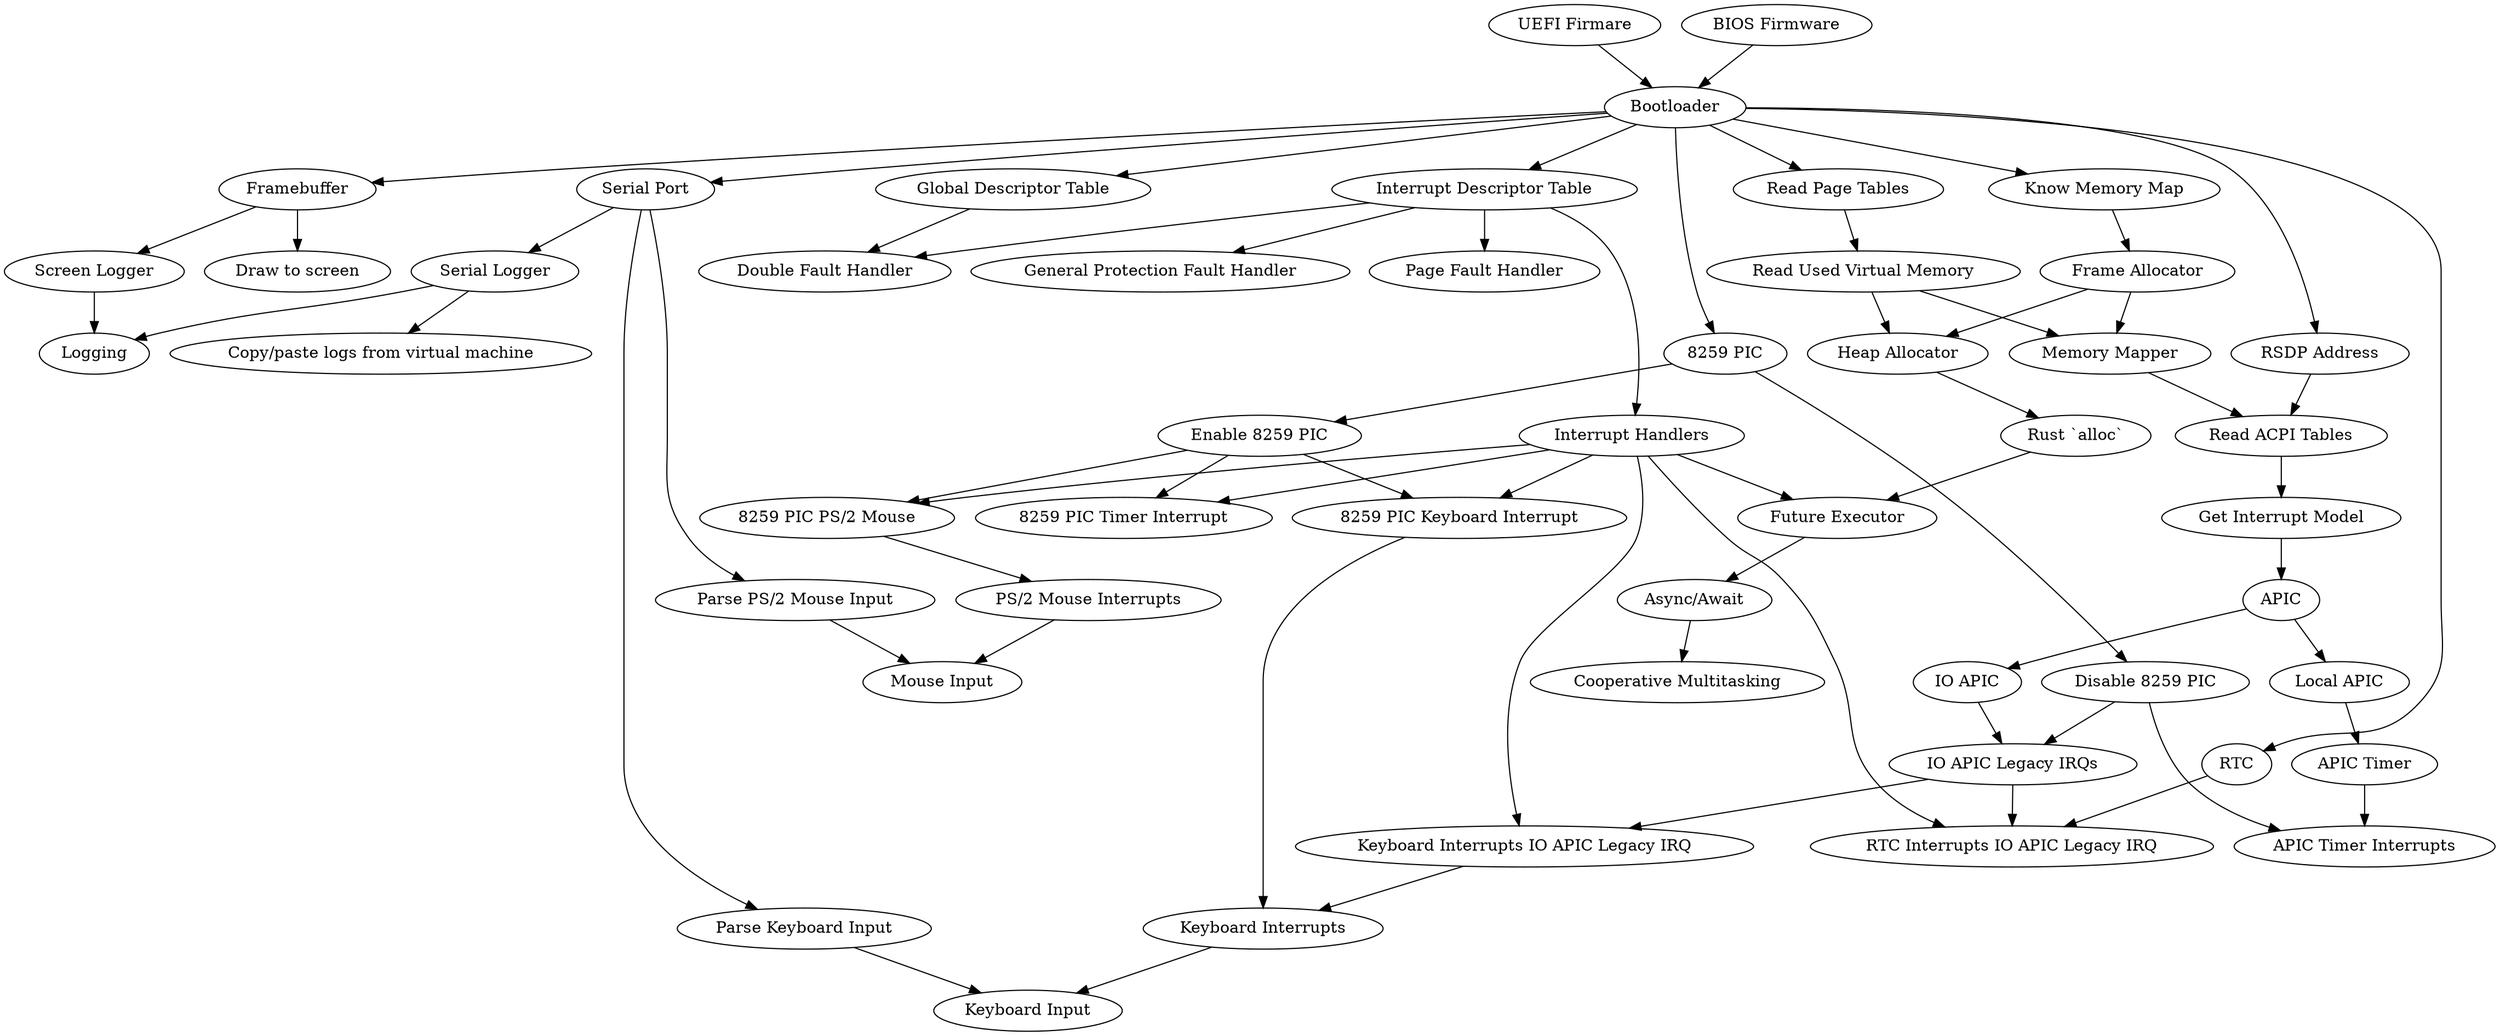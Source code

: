 digraph {
    uefi_firmware [label = "UEFI Firmare"]

    bios_firmware [label = "BIOS Firmware"]

    bootloader [label = "Bootloader"]
    uefi_firmware -> bootloader
    bios_firmware -> bootloader

    frame_buffer [label = "Framebuffer"]
    bootloader -> frame_buffer

    serial_port [label = "Serial Port"]
    bootloader -> serial_port

    serial_logger [label = "Serial Logger"]
    serial_port -> serial_logger

    screen_logger [label = "Screen Logger"]
    frame_buffer -> screen_logger

    logging [label = "Logging"]
    serial_logger -> logging
    screen_logger -> logging

    gdt [label = "Global Descriptor Table"]
    bootloader -> gdt

    idt [label = "Interrupt Descriptor Table"]
    bootloader -> idt

    double_fault_handler [label = "Double Fault Handler"]
    gdt -> double_fault_handler
    idt -> double_fault_handler

    general_protection_fault_handler [label = "General Protection Fault Handler"]
    idt -> general_protection_fault_handler

    page_fault_handler [label = "Page Fault Handler"]
    idt -> page_fault_handler

    interrupt_handlers [label = "Interrupt Handlers"]
    idt -> interrupt_handlers

    pic8259 [label = "8259 PIC"]
    bootloader -> pic8259

    enable_pic8259 [label = "Enable 8259 PIC"]
    pic8259 -> enable_pic8259

    pic8259_timer_interrupt [label = "8259 PIC Timer Interrupt"]
    enable_pic8259 -> pic8259_timer_interrupt
    interrupt_handlers -> pic8259_timer_interrupt

    pic8259_keyboard_interrupt [label = "8259 PIC Keyboard Interrupt"]
    enable_pic8259 -> pic8259_keyboard_interrupt
    interrupt_handlers -> pic8259_keyboard_interrupt

    ps2_mouse [label = "Parse PS/2 Mouse Input"]
    serial_port -> ps2_mouse

    pic8259_ps2_mouse_interrupt [label = "8259 PIC PS/2 Mouse"]
    enable_pic8259 -> pic8259_ps2_mouse_interrupt
    interrupt_handlers -> pic8259_ps2_mouse_interrupt

    read_page_tables [label = "Read Page Tables"]
    bootloader -> read_page_tables

    memory_map [label = "Know Memory Map"]
    bootloader -> memory_map

    frame_allocator [label = "Frame Allocator"]
    memory_map -> frame_allocator

    read_used_virt_mem [label = "Read Used Virtual Memory"]
    read_page_tables -> read_used_virt_mem

    heap_allocator [label = "Heap Allocator"]
    frame_allocator -> heap_allocator
    read_used_virt_mem -> heap_allocator

    alloc [label = "Rust `alloc`"]
    heap_allocator -> alloc

    memory_mapper [label = "Memory Mapper"]
    frame_allocator -> memory_mapper
    read_used_virt_mem -> memory_mapper

    rsdp_addr [label = "RSDP Address"]
    bootloader -> rsdp_addr

    read_acpi_tables [label = "Read ACPI Tables"]
    rsdp_addr -> read_acpi_tables
    memory_mapper -> read_acpi_tables

    read_interrupt_model [label = "Get Interrupt Model"]
    read_acpi_tables -> read_interrupt_model

    apic [label = "APIC"]
    read_interrupt_model -> apic

    disable_pic8259 [label = "Disable 8259 PIC"]
    pic8259 -> disable_pic8259

    io_apic [label = "IO APIC"]
    apic -> io_apic

    io_apic_legacy [label = "IO APIC Legacy IRQs"]
    io_apic -> io_apic_legacy
    disable_pic8259 -> io_apic_legacy

    legacy_keyboard_interrupt [label = "Keyboard Interrupts IO APIC Legacy IRQ"]
    io_apic_legacy -> legacy_keyboard_interrupt
    interrupt_handlers -> legacy_keyboard_interrupt

    keyboard_interrupt [label = "Keyboard Interrupts"]
    pic8259_keyboard_interrupt -> keyboard_interrupt
    legacy_keyboard_interrupt -> keyboard_interrupt

    mouse_interrupt [label = "PS/2 Mouse Interrupts"]
    pic8259_ps2_mouse_interrupt -> mouse_interrupt

    rtc [label = "RTC"]
    bootloader -> rtc

    legacy_rtc_interrupt [label = "RTC Interrupts IO APIC Legacy IRQ"]
    rtc -> legacy_rtc_interrupt
    io_apic_legacy -> legacy_rtc_interrupt
    interrupt_handlers -> legacy_rtc_interrupt

    local_apic [label = "Local APIC"]
    apic -> local_apic

    apic_timer [label = "APIC Timer"]
    local_apic -> apic_timer

    apic_timer_interrupt [label = "APIC Timer Interrupts"]
    apic_timer -> apic_timer_interrupt
    disable_pic8259 -> apic_timer_interrupt

    draw_to_screen [label = "Draw to screen"]
    frame_buffer -> draw_to_screen

    copy_vm_logs [label = "Copy/paste logs from virtual machine"]
    serial_logger -> copy_vm_logs

    pc_keyboard [label = "Parse Keyboard Input"]
    serial_port -> pc_keyboard

    keyboard_input [label = "Keyboard Input"]
    pc_keyboard -> keyboard_input
    keyboard_interrupt -> keyboard_input

    mouse_input [label = "Mouse Input"]
    ps2_mouse -> mouse_input
    mouse_interrupt -> mouse_input

    future_executor [label = "Future Executor"]
    alloc -> future_executor
    interrupt_handlers -> future_executor

    async_await [label = "Async/Await"]
    future_executor -> async_await

    cooperative_multitasking [label = "Cooperative Multitasking"]
    async_await -> cooperative_multitasking
}
